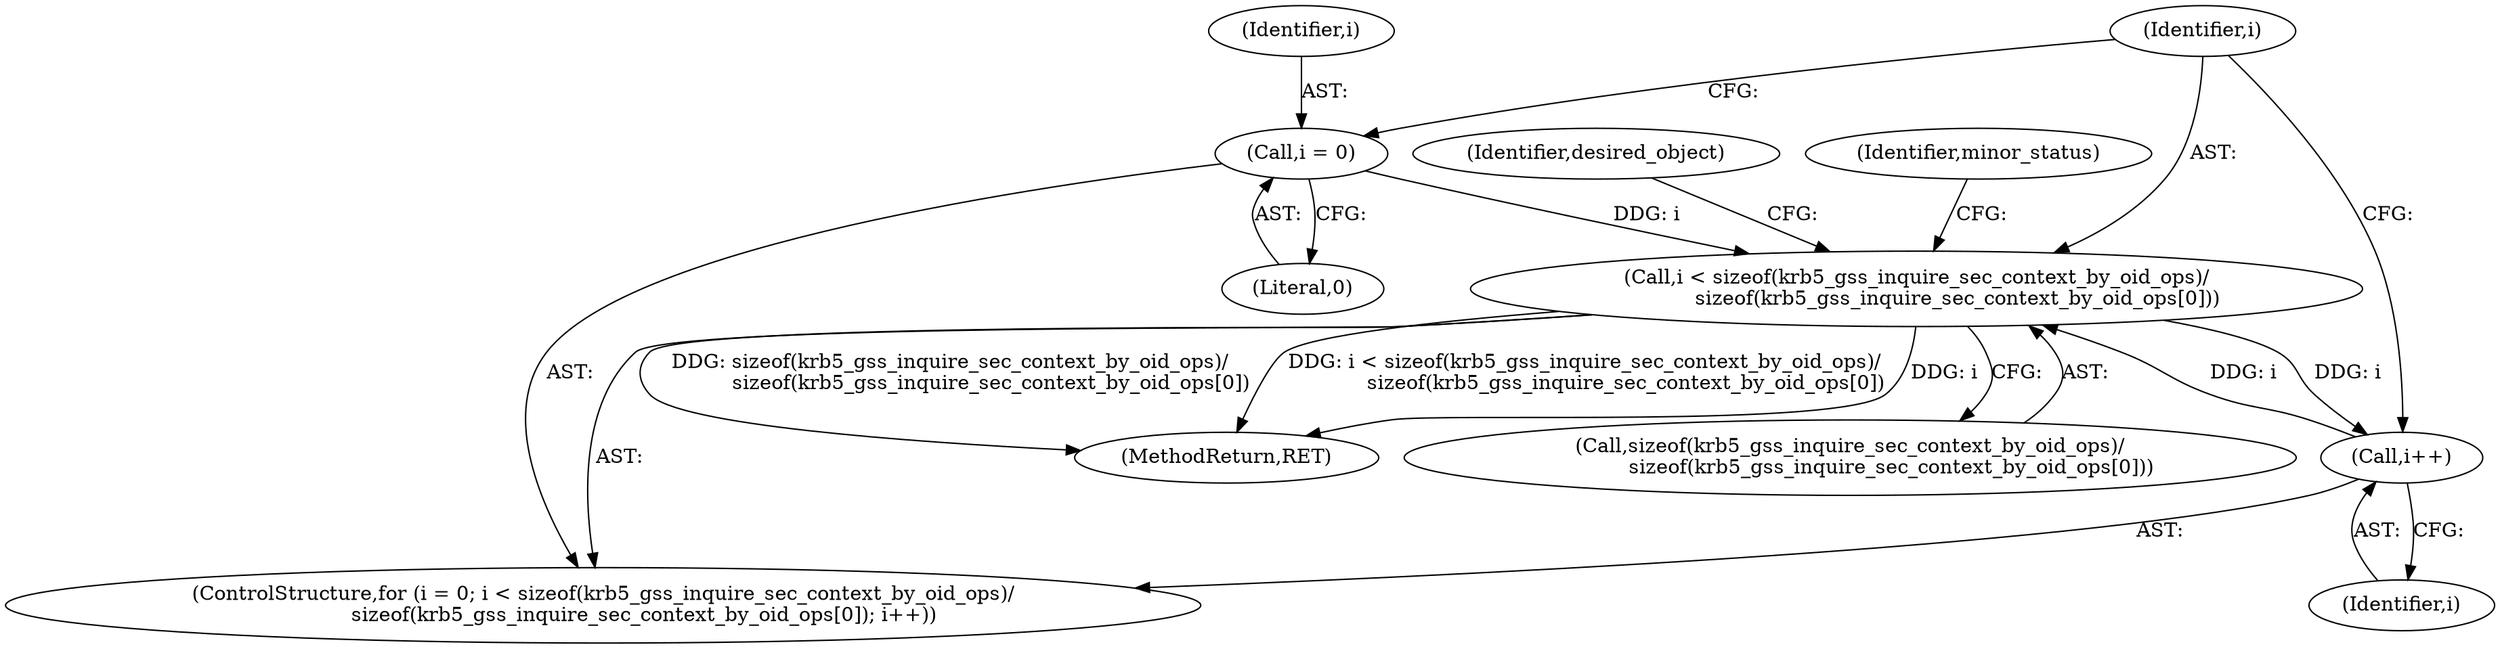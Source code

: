digraph "0_krb5_82dc33da50338ac84c7b4102dc6513d897d0506a_1@API" {
"1000154" [label="(Call,i < sizeof(krb5_gss_inquire_sec_context_by_oid_ops)/\n             sizeof(krb5_gss_inquire_sec_context_by_oid_ops[0]))"];
"1000163" [label="(Call,i++)"];
"1000154" [label="(Call,i < sizeof(krb5_gss_inquire_sec_context_by_oid_ops)/\n             sizeof(krb5_gss_inquire_sec_context_by_oid_ops[0]))"];
"1000151" [label="(Call,i = 0)"];
"1000188" [label="(MethodReturn,RET)"];
"1000168" [label="(Identifier,desired_object)"];
"1000164" [label="(Identifier,i)"];
"1000184" [label="(Identifier,minor_status)"];
"1000152" [label="(Identifier,i)"];
"1000154" [label="(Call,i < sizeof(krb5_gss_inquire_sec_context_by_oid_ops)/\n             sizeof(krb5_gss_inquire_sec_context_by_oid_ops[0]))"];
"1000156" [label="(Call,sizeof(krb5_gss_inquire_sec_context_by_oid_ops)/\n             sizeof(krb5_gss_inquire_sec_context_by_oid_ops[0]))"];
"1000155" [label="(Identifier,i)"];
"1000153" [label="(Literal,0)"];
"1000151" [label="(Call,i = 0)"];
"1000163" [label="(Call,i++)"];
"1000150" [label="(ControlStructure,for (i = 0; i < sizeof(krb5_gss_inquire_sec_context_by_oid_ops)/\n             sizeof(krb5_gss_inquire_sec_context_by_oid_ops[0]); i++))"];
"1000154" -> "1000150"  [label="AST: "];
"1000154" -> "1000156"  [label="CFG: "];
"1000155" -> "1000154"  [label="AST: "];
"1000156" -> "1000154"  [label="AST: "];
"1000168" -> "1000154"  [label="CFG: "];
"1000184" -> "1000154"  [label="CFG: "];
"1000154" -> "1000188"  [label="DDG: i < sizeof(krb5_gss_inquire_sec_context_by_oid_ops)/\n             sizeof(krb5_gss_inquire_sec_context_by_oid_ops[0])"];
"1000154" -> "1000188"  [label="DDG: i"];
"1000154" -> "1000188"  [label="DDG: sizeof(krb5_gss_inquire_sec_context_by_oid_ops)/\n             sizeof(krb5_gss_inquire_sec_context_by_oid_ops[0])"];
"1000163" -> "1000154"  [label="DDG: i"];
"1000151" -> "1000154"  [label="DDG: i"];
"1000154" -> "1000163"  [label="DDG: i"];
"1000163" -> "1000150"  [label="AST: "];
"1000163" -> "1000164"  [label="CFG: "];
"1000164" -> "1000163"  [label="AST: "];
"1000155" -> "1000163"  [label="CFG: "];
"1000151" -> "1000150"  [label="AST: "];
"1000151" -> "1000153"  [label="CFG: "];
"1000152" -> "1000151"  [label="AST: "];
"1000153" -> "1000151"  [label="AST: "];
"1000155" -> "1000151"  [label="CFG: "];
}
